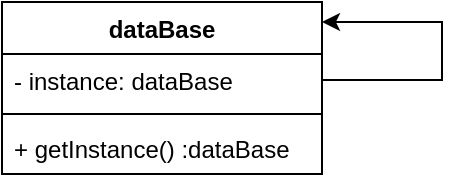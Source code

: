 <mxfile version="20.5.1" type="device"><diagram id="yD1v_jB2iSESHnvKTZBV" name="Страница 1"><mxGraphModel dx="239" dy="357" grid="1" gridSize="10" guides="1" tooltips="1" connect="1" arrows="1" fold="1" page="1" pageScale="1" pageWidth="413" pageHeight="291" math="0" shadow="0"><root><mxCell id="0"/><mxCell id="1" parent="0"/><mxCell id="qkPFPceKlildtw7Vs48Z-1" value="dataBase" style="swimlane;fontStyle=1;align=center;verticalAlign=top;childLayout=stackLayout;horizontal=1;startSize=26;horizontalStack=0;resizeParent=1;resizeParentMax=0;resizeLast=0;collapsible=1;marginBottom=0;" vertex="1" parent="1"><mxGeometry x="530" y="130" width="160" height="86" as="geometry"/></mxCell><mxCell id="qkPFPceKlildtw7Vs48Z-2" value="- instance: dataBase" style="text;strokeColor=none;fillColor=none;align=left;verticalAlign=top;spacingLeft=4;spacingRight=4;overflow=hidden;rotatable=0;points=[[0,0.5],[1,0.5]];portConstraint=eastwest;" vertex="1" parent="qkPFPceKlildtw7Vs48Z-1"><mxGeometry y="26" width="160" height="26" as="geometry"/></mxCell><mxCell id="qkPFPceKlildtw7Vs48Z-3" value="" style="line;strokeWidth=1;fillColor=none;align=left;verticalAlign=middle;spacingTop=-1;spacingLeft=3;spacingRight=3;rotatable=0;labelPosition=right;points=[];portConstraint=eastwest;strokeColor=inherit;" vertex="1" parent="qkPFPceKlildtw7Vs48Z-1"><mxGeometry y="52" width="160" height="8" as="geometry"/></mxCell><mxCell id="qkPFPceKlildtw7Vs48Z-4" value="+ getInstance() :dataBase" style="text;strokeColor=none;fillColor=none;align=left;verticalAlign=top;spacingLeft=4;spacingRight=4;overflow=hidden;rotatable=0;points=[[0,0.5],[1,0.5]];portConstraint=eastwest;" vertex="1" parent="qkPFPceKlildtw7Vs48Z-1"><mxGeometry y="60" width="160" height="26" as="geometry"/></mxCell><mxCell id="qkPFPceKlildtw7Vs48Z-6" style="edgeStyle=orthogonalEdgeStyle;rounded=0;orthogonalLoop=1;jettySize=auto;html=1;exitX=1;exitY=0.5;exitDx=0;exitDy=0;entryX=1;entryY=0.116;entryDx=0;entryDy=0;entryPerimeter=0;" edge="1" parent="qkPFPceKlildtw7Vs48Z-1" source="qkPFPceKlildtw7Vs48Z-2" target="qkPFPceKlildtw7Vs48Z-1"><mxGeometry relative="1" as="geometry"><mxPoint x="210" y="10" as="targetPoint"/><Array as="points"><mxPoint x="220" y="39"/><mxPoint x="220" y="10"/></Array></mxGeometry></mxCell></root></mxGraphModel></diagram></mxfile>